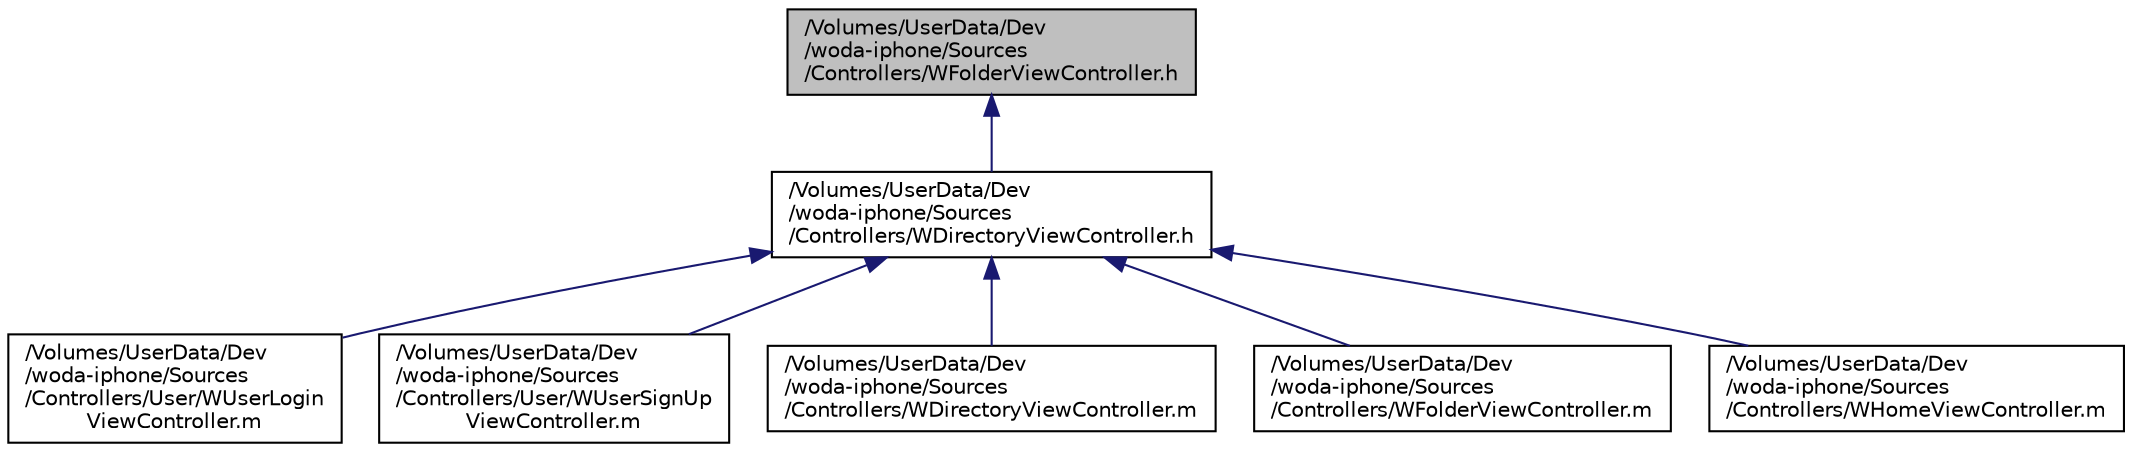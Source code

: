 digraph "/Volumes/UserData/Dev/woda-iphone/Sources/Controllers/WFolderViewController.h"
{
  edge [fontname="Helvetica",fontsize="10",labelfontname="Helvetica",labelfontsize="10"];
  node [fontname="Helvetica",fontsize="10",shape=record];
  Node1 [label="/Volumes/UserData/Dev\l/woda-iphone/Sources\l/Controllers/WFolderViewController.h",height=0.2,width=0.4,color="black", fillcolor="grey75", style="filled" fontcolor="black"];
  Node1 -> Node2 [dir="back",color="midnightblue",fontsize="10",style="solid",fontname="Helvetica"];
  Node2 [label="/Volumes/UserData/Dev\l/woda-iphone/Sources\l/Controllers/WDirectoryViewController.h",height=0.2,width=0.4,color="black", fillcolor="white", style="filled",URL="$_w_directory_view_controller_8h.html"];
  Node2 -> Node3 [dir="back",color="midnightblue",fontsize="10",style="solid",fontname="Helvetica"];
  Node3 [label="/Volumes/UserData/Dev\l/woda-iphone/Sources\l/Controllers/User/WUserLogin\lViewController.m",height=0.2,width=0.4,color="black", fillcolor="white", style="filled",URL="$_w_user_login_view_controller_8m.html"];
  Node2 -> Node4 [dir="back",color="midnightblue",fontsize="10",style="solid",fontname="Helvetica"];
  Node4 [label="/Volumes/UserData/Dev\l/woda-iphone/Sources\l/Controllers/User/WUserSignUp\lViewController.m",height=0.2,width=0.4,color="black", fillcolor="white", style="filled",URL="$_w_user_sign_up_view_controller_8m.html"];
  Node2 -> Node5 [dir="back",color="midnightblue",fontsize="10",style="solid",fontname="Helvetica"];
  Node5 [label="/Volumes/UserData/Dev\l/woda-iphone/Sources\l/Controllers/WDirectoryViewController.m",height=0.2,width=0.4,color="black", fillcolor="white", style="filled",URL="$_w_directory_view_controller_8m.html"];
  Node2 -> Node6 [dir="back",color="midnightblue",fontsize="10",style="solid",fontname="Helvetica"];
  Node6 [label="/Volumes/UserData/Dev\l/woda-iphone/Sources\l/Controllers/WFolderViewController.m",height=0.2,width=0.4,color="black", fillcolor="white", style="filled",URL="$_w_folder_view_controller_8m.html"];
  Node2 -> Node7 [dir="back",color="midnightblue",fontsize="10",style="solid",fontname="Helvetica"];
  Node7 [label="/Volumes/UserData/Dev\l/woda-iphone/Sources\l/Controllers/WHomeViewController.m",height=0.2,width=0.4,color="black", fillcolor="white", style="filled",URL="$_w_home_view_controller_8m.html"];
}

